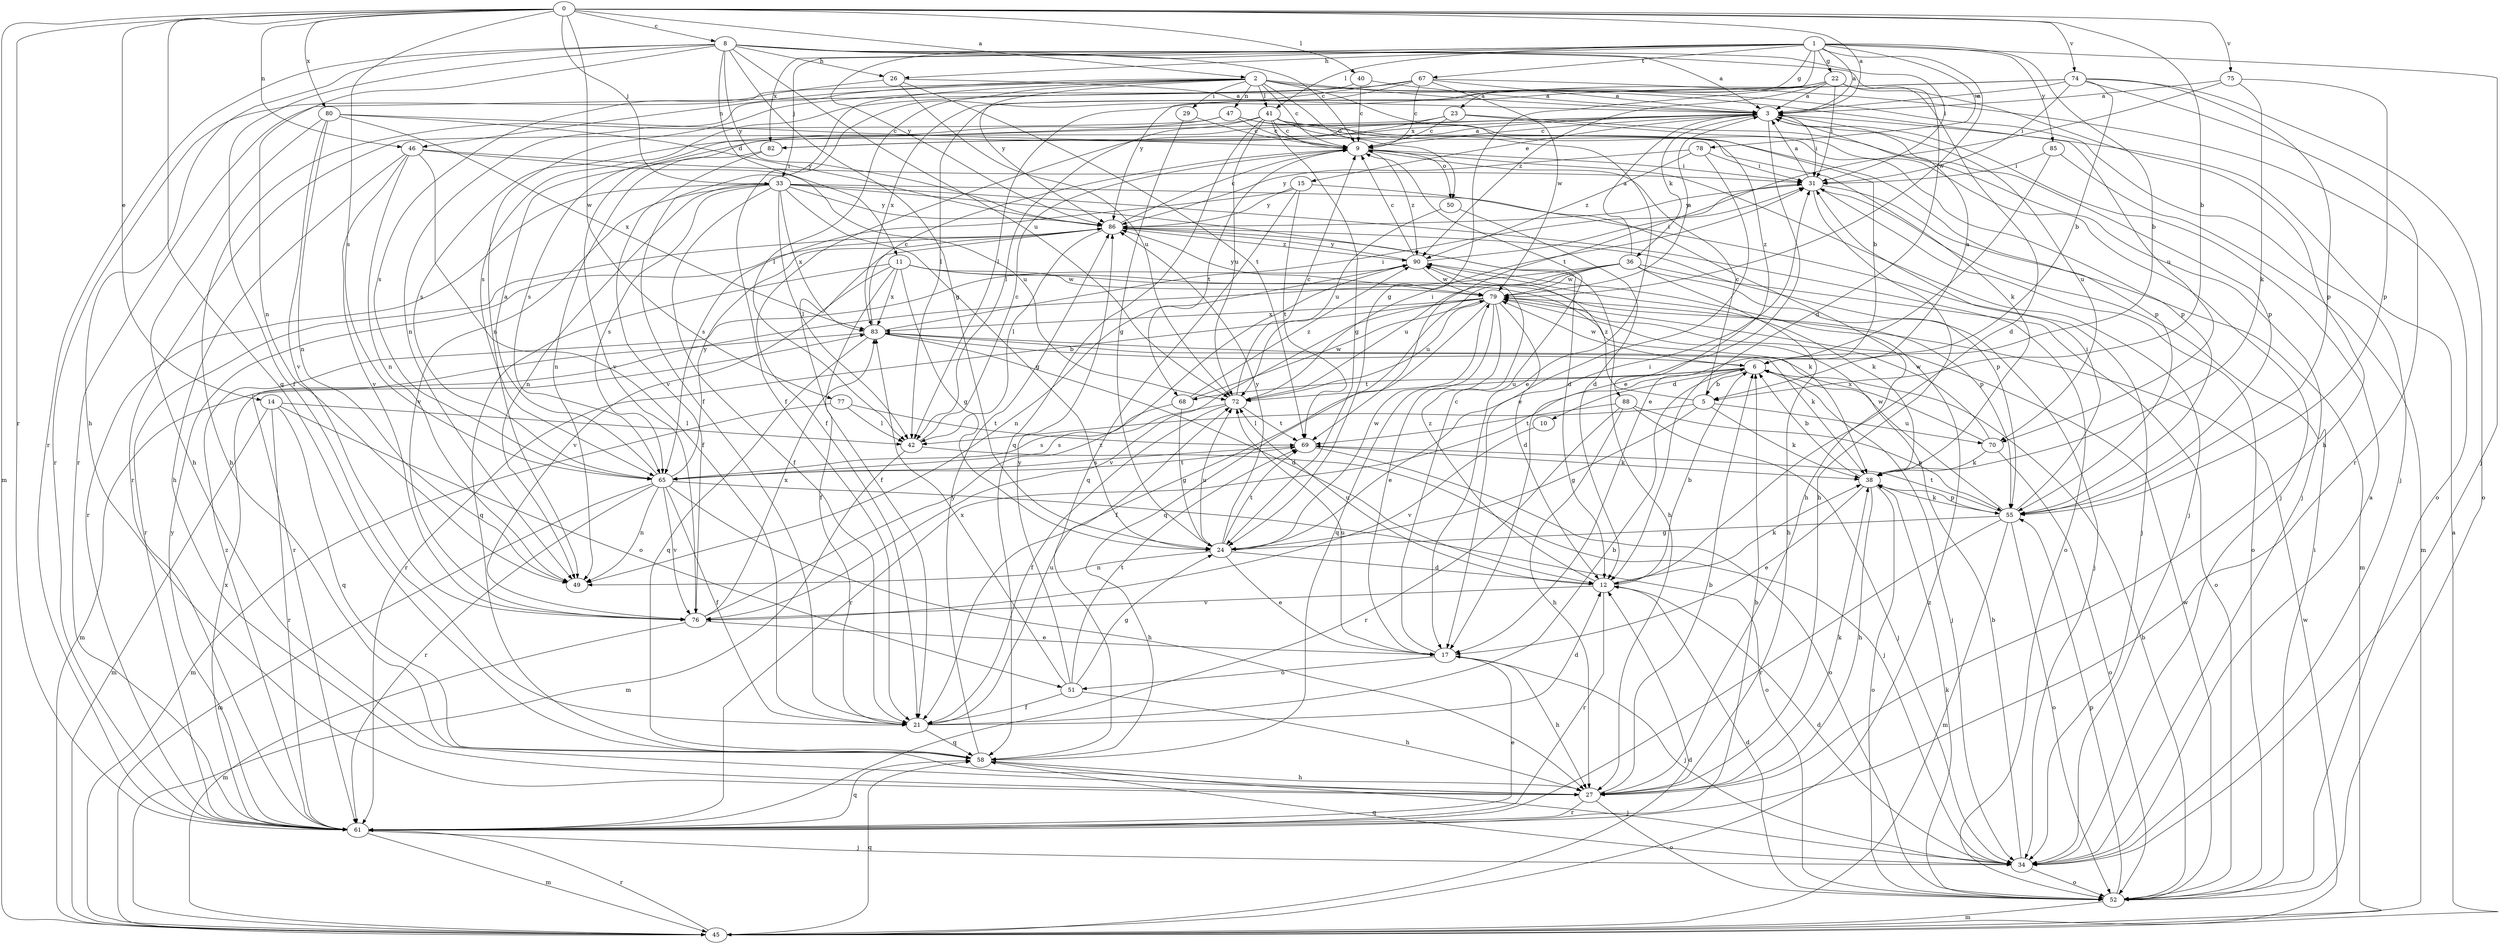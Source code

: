 strict digraph  {
0;
1;
2;
3;
5;
6;
8;
9;
10;
11;
12;
14;
15;
17;
21;
22;
23;
24;
26;
27;
29;
31;
33;
34;
36;
38;
40;
41;
42;
45;
46;
47;
49;
50;
51;
52;
55;
58;
61;
65;
67;
68;
69;
70;
72;
74;
75;
76;
77;
78;
79;
80;
82;
83;
85;
86;
88;
90;
0 -> 2  [label=a];
0 -> 3  [label=a];
0 -> 5  [label=b];
0 -> 8  [label=c];
0 -> 14  [label=e];
0 -> 33  [label=j];
0 -> 40  [label=l];
0 -> 45  [label=m];
0 -> 46  [label=n];
0 -> 58  [label=q];
0 -> 61  [label=r];
0 -> 65  [label=s];
0 -> 74  [label=v];
0 -> 75  [label=v];
0 -> 77  [label=w];
0 -> 80  [label=x];
1 -> 3  [label=a];
1 -> 5  [label=b];
1 -> 22  [label=g];
1 -> 23  [label=g];
1 -> 24  [label=g];
1 -> 26  [label=h];
1 -> 33  [label=j];
1 -> 34  [label=j];
1 -> 41  [label=l];
1 -> 67  [label=t];
1 -> 78  [label=w];
1 -> 79  [label=w];
1 -> 82  [label=x];
1 -> 85  [label=y];
1 -> 86  [label=y];
2 -> 3  [label=a];
2 -> 9  [label=c];
2 -> 21  [label=f];
2 -> 29  [label=i];
2 -> 34  [label=j];
2 -> 41  [label=l];
2 -> 42  [label=l];
2 -> 46  [label=n];
2 -> 47  [label=n];
2 -> 49  [label=n];
2 -> 50  [label=o];
2 -> 61  [label=r];
2 -> 70  [label=u];
2 -> 86  [label=y];
2 -> 88  [label=z];
3 -> 9  [label=c];
3 -> 15  [label=e];
3 -> 17  [label=e];
3 -> 31  [label=i];
3 -> 36  [label=k];
3 -> 55  [label=p];
3 -> 61  [label=r];
3 -> 70  [label=u];
3 -> 82  [label=x];
5 -> 9  [label=c];
5 -> 24  [label=g];
5 -> 38  [label=k];
5 -> 42  [label=l];
5 -> 70  [label=u];
5 -> 90  [label=z];
6 -> 3  [label=a];
6 -> 5  [label=b];
6 -> 10  [label=d];
6 -> 34  [label=j];
6 -> 61  [label=r];
6 -> 68  [label=t];
6 -> 72  [label=u];
6 -> 79  [label=w];
8 -> 3  [label=a];
8 -> 9  [label=c];
8 -> 11  [label=d];
8 -> 12  [label=d];
8 -> 21  [label=f];
8 -> 24  [label=g];
8 -> 26  [label=h];
8 -> 27  [label=h];
8 -> 31  [label=i];
8 -> 49  [label=n];
8 -> 61  [label=r];
8 -> 72  [label=u];
8 -> 86  [label=y];
9 -> 31  [label=i];
9 -> 34  [label=j];
9 -> 50  [label=o];
9 -> 68  [label=t];
9 -> 90  [label=z];
10 -> 76  [label=v];
11 -> 21  [label=f];
11 -> 24  [label=g];
11 -> 38  [label=k];
11 -> 55  [label=p];
11 -> 58  [label=q];
11 -> 76  [label=v];
11 -> 79  [label=w];
11 -> 83  [label=x];
12 -> 6  [label=b];
12 -> 38  [label=k];
12 -> 61  [label=r];
12 -> 72  [label=u];
12 -> 76  [label=v];
12 -> 90  [label=z];
14 -> 42  [label=l];
14 -> 45  [label=m];
14 -> 51  [label=o];
14 -> 58  [label=q];
14 -> 61  [label=r];
15 -> 27  [label=h];
15 -> 58  [label=q];
15 -> 65  [label=s];
15 -> 69  [label=t];
15 -> 86  [label=y];
17 -> 9  [label=c];
17 -> 27  [label=h];
17 -> 34  [label=j];
17 -> 51  [label=o];
17 -> 72  [label=u];
21 -> 6  [label=b];
21 -> 12  [label=d];
21 -> 58  [label=q];
21 -> 72  [label=u];
22 -> 3  [label=a];
22 -> 12  [label=d];
22 -> 27  [label=h];
22 -> 31  [label=i];
22 -> 61  [label=r];
22 -> 86  [label=y];
22 -> 90  [label=z];
23 -> 9  [label=c];
23 -> 21  [label=f];
23 -> 34  [label=j];
23 -> 55  [label=p];
23 -> 65  [label=s];
24 -> 12  [label=d];
24 -> 17  [label=e];
24 -> 31  [label=i];
24 -> 49  [label=n];
24 -> 69  [label=t];
24 -> 72  [label=u];
24 -> 79  [label=w];
24 -> 86  [label=y];
26 -> 3  [label=a];
26 -> 65  [label=s];
26 -> 69  [label=t];
26 -> 72  [label=u];
27 -> 6  [label=b];
27 -> 38  [label=k];
27 -> 52  [label=o];
27 -> 61  [label=r];
29 -> 9  [label=c];
29 -> 24  [label=g];
31 -> 3  [label=a];
31 -> 27  [label=h];
31 -> 45  [label=m];
31 -> 52  [label=o];
31 -> 86  [label=y];
33 -> 12  [label=d];
33 -> 21  [label=f];
33 -> 24  [label=g];
33 -> 34  [label=j];
33 -> 42  [label=l];
33 -> 49  [label=n];
33 -> 52  [label=o];
33 -> 61  [label=r];
33 -> 65  [label=s];
33 -> 76  [label=v];
33 -> 83  [label=x];
33 -> 86  [label=y];
34 -> 3  [label=a];
34 -> 6  [label=b];
34 -> 12  [label=d];
34 -> 52  [label=o];
34 -> 58  [label=q];
36 -> 3  [label=a];
36 -> 27  [label=h];
36 -> 34  [label=j];
36 -> 52  [label=o];
36 -> 58  [label=q];
36 -> 61  [label=r];
36 -> 72  [label=u];
36 -> 79  [label=w];
38 -> 6  [label=b];
38 -> 17  [label=e];
38 -> 27  [label=h];
38 -> 52  [label=o];
38 -> 55  [label=p];
40 -> 3  [label=a];
40 -> 9  [label=c];
40 -> 49  [label=n];
41 -> 6  [label=b];
41 -> 9  [label=c];
41 -> 17  [label=e];
41 -> 24  [label=g];
41 -> 34  [label=j];
41 -> 42  [label=l];
41 -> 58  [label=q];
41 -> 72  [label=u];
41 -> 76  [label=v];
42 -> 9  [label=c];
42 -> 34  [label=j];
42 -> 45  [label=m];
45 -> 3  [label=a];
45 -> 12  [label=d];
45 -> 58  [label=q];
45 -> 61  [label=r];
45 -> 79  [label=w];
45 -> 90  [label=z];
46 -> 21  [label=f];
46 -> 27  [label=h];
46 -> 31  [label=i];
46 -> 49  [label=n];
46 -> 72  [label=u];
46 -> 76  [label=v];
47 -> 9  [label=c];
47 -> 27  [label=h];
47 -> 38  [label=k];
47 -> 55  [label=p];
47 -> 65  [label=s];
50 -> 12  [label=d];
50 -> 72  [label=u];
51 -> 21  [label=f];
51 -> 24  [label=g];
51 -> 27  [label=h];
51 -> 69  [label=t];
51 -> 83  [label=x];
51 -> 86  [label=y];
52 -> 6  [label=b];
52 -> 12  [label=d];
52 -> 31  [label=i];
52 -> 38  [label=k];
52 -> 45  [label=m];
52 -> 55  [label=p];
52 -> 79  [label=w];
55 -> 24  [label=g];
55 -> 31  [label=i];
55 -> 38  [label=k];
55 -> 45  [label=m];
55 -> 52  [label=o];
55 -> 61  [label=r];
55 -> 69  [label=t];
55 -> 79  [label=w];
58 -> 27  [label=h];
58 -> 34  [label=j];
58 -> 86  [label=y];
61 -> 6  [label=b];
61 -> 17  [label=e];
61 -> 34  [label=j];
61 -> 45  [label=m];
61 -> 58  [label=q];
61 -> 83  [label=x];
61 -> 86  [label=y];
61 -> 90  [label=z];
65 -> 3  [label=a];
65 -> 21  [label=f];
65 -> 27  [label=h];
65 -> 45  [label=m];
65 -> 49  [label=n];
65 -> 52  [label=o];
65 -> 61  [label=r];
65 -> 69  [label=t];
65 -> 76  [label=v];
65 -> 86  [label=y];
67 -> 3  [label=a];
67 -> 9  [label=c];
67 -> 42  [label=l];
67 -> 52  [label=o];
67 -> 65  [label=s];
67 -> 79  [label=w];
67 -> 83  [label=x];
68 -> 24  [label=g];
68 -> 65  [label=s];
68 -> 79  [label=w];
68 -> 90  [label=z];
69 -> 38  [label=k];
69 -> 52  [label=o];
69 -> 65  [label=s];
70 -> 38  [label=k];
70 -> 52  [label=o];
70 -> 79  [label=w];
70 -> 83  [label=x];
72 -> 9  [label=c];
72 -> 21  [label=f];
72 -> 31  [label=i];
72 -> 65  [label=s];
72 -> 69  [label=t];
74 -> 3  [label=a];
74 -> 6  [label=b];
74 -> 21  [label=f];
74 -> 31  [label=i];
74 -> 42  [label=l];
74 -> 52  [label=o];
74 -> 55  [label=p];
74 -> 61  [label=r];
75 -> 3  [label=a];
75 -> 38  [label=k];
75 -> 55  [label=p];
75 -> 69  [label=t];
76 -> 17  [label=e];
76 -> 45  [label=m];
76 -> 83  [label=x];
76 -> 90  [label=z];
77 -> 42  [label=l];
77 -> 45  [label=m];
77 -> 69  [label=t];
78 -> 17  [label=e];
78 -> 31  [label=i];
78 -> 86  [label=y];
78 -> 90  [label=z];
79 -> 3  [label=a];
79 -> 12  [label=d];
79 -> 17  [label=e];
79 -> 21  [label=f];
79 -> 58  [label=q];
79 -> 61  [label=r];
79 -> 72  [label=u];
79 -> 76  [label=v];
79 -> 83  [label=x];
79 -> 86  [label=y];
80 -> 9  [label=c];
80 -> 27  [label=h];
80 -> 49  [label=n];
80 -> 76  [label=v];
80 -> 83  [label=x];
80 -> 86  [label=y];
82 -> 3  [label=a];
82 -> 49  [label=n];
82 -> 76  [label=v];
83 -> 6  [label=b];
83 -> 9  [label=c];
83 -> 12  [label=d];
83 -> 31  [label=i];
83 -> 38  [label=k];
83 -> 45  [label=m];
83 -> 58  [label=q];
85 -> 17  [label=e];
85 -> 31  [label=i];
85 -> 45  [label=m];
86 -> 9  [label=c];
86 -> 21  [label=f];
86 -> 27  [label=h];
86 -> 42  [label=l];
86 -> 55  [label=p];
86 -> 61  [label=r];
86 -> 90  [label=z];
88 -> 27  [label=h];
88 -> 34  [label=j];
88 -> 55  [label=p];
88 -> 61  [label=r];
88 -> 69  [label=t];
90 -> 9  [label=c];
90 -> 31  [label=i];
90 -> 38  [label=k];
90 -> 49  [label=n];
90 -> 79  [label=w];
90 -> 86  [label=y];
}
